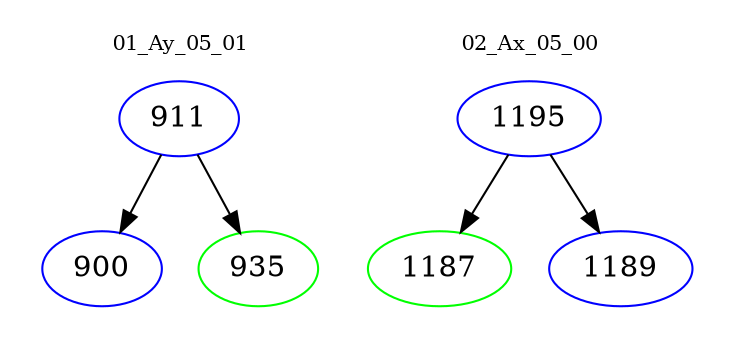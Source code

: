 digraph{
subgraph cluster_0 {
color = white
label = "01_Ay_05_01";
fontsize=10;
T0_911 [label="911", color="blue"]
T0_911 -> T0_900 [color="black"]
T0_900 [label="900", color="blue"]
T0_911 -> T0_935 [color="black"]
T0_935 [label="935", color="green"]
}
subgraph cluster_1 {
color = white
label = "02_Ax_05_00";
fontsize=10;
T1_1195 [label="1195", color="blue"]
T1_1195 -> T1_1187 [color="black"]
T1_1187 [label="1187", color="green"]
T1_1195 -> T1_1189 [color="black"]
T1_1189 [label="1189", color="blue"]
}
}
